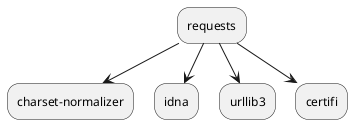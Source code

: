 @startuml
requests --> charset-normalizer
requests --> idna
requests --> urllib3
requests --> certifi
@enduml
